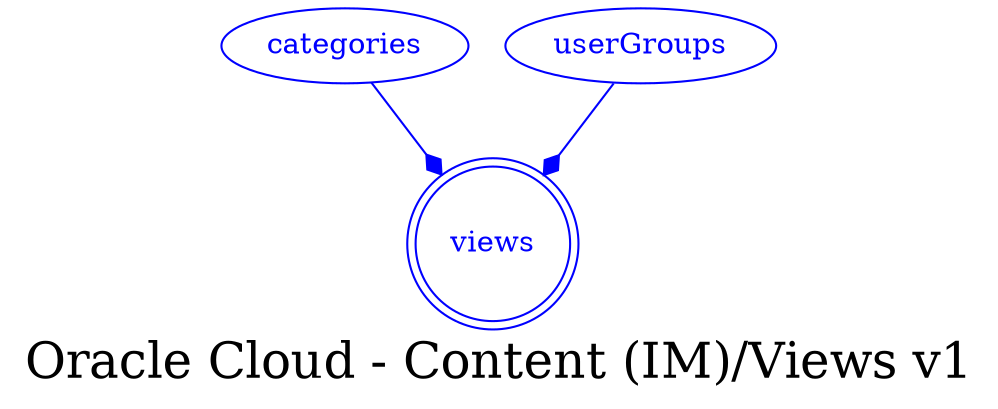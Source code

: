 digraph LexiconGraph {
graph[label="Oracle Cloud - Content (IM)/Views v1", fontsize=24]
splines=true
"views" [color=blue, fontcolor=blue, shape=doublecircle]
"categories" -> "views" [color=blue, fontcolor=blue, arrowhead=diamond, arrowtail=none]
"categories" [color=blue, fontcolor=blue, shape=ellipse]
"userGroups" -> "views" [color=blue, fontcolor=blue, arrowhead=diamond, arrowtail=none]
"userGroups" [color=blue, fontcolor=blue, shape=ellipse]
}
